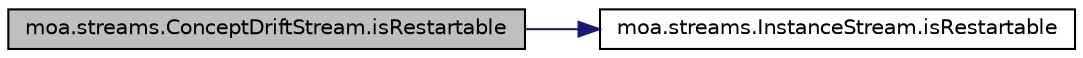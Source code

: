 digraph G
{
  edge [fontname="Helvetica",fontsize="10",labelfontname="Helvetica",labelfontsize="10"];
  node [fontname="Helvetica",fontsize="10",shape=record];
  rankdir=LR;
  Node1 [label="moa.streams.ConceptDriftStream.isRestartable",height=0.2,width=0.4,color="black", fillcolor="grey75", style="filled" fontcolor="black"];
  Node1 -> Node2 [color="midnightblue",fontsize="10",style="solid",fontname="Helvetica"];
  Node2 [label="moa.streams.InstanceStream.isRestartable",height=0.2,width=0.4,color="black", fillcolor="white", style="filled",URL="$interfacemoa_1_1streams_1_1InstanceStream.html#a95411d74002d5a448058876251534b8b",tooltip="Gets whether this stream can restart."];
}

